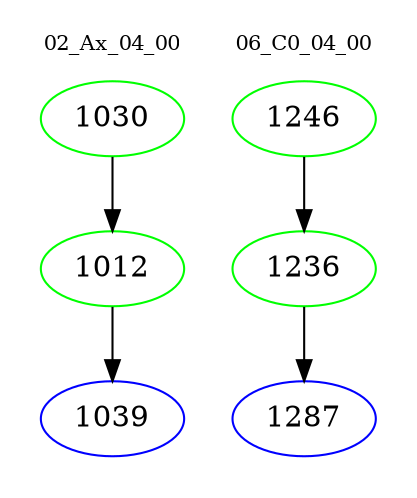 digraph{
subgraph cluster_0 {
color = white
label = "02_Ax_04_00";
fontsize=10;
T0_1030 [label="1030", color="green"]
T0_1030 -> T0_1012 [color="black"]
T0_1012 [label="1012", color="green"]
T0_1012 -> T0_1039 [color="black"]
T0_1039 [label="1039", color="blue"]
}
subgraph cluster_1 {
color = white
label = "06_C0_04_00";
fontsize=10;
T1_1246 [label="1246", color="green"]
T1_1246 -> T1_1236 [color="black"]
T1_1236 [label="1236", color="green"]
T1_1236 -> T1_1287 [color="black"]
T1_1287 [label="1287", color="blue"]
}
}
